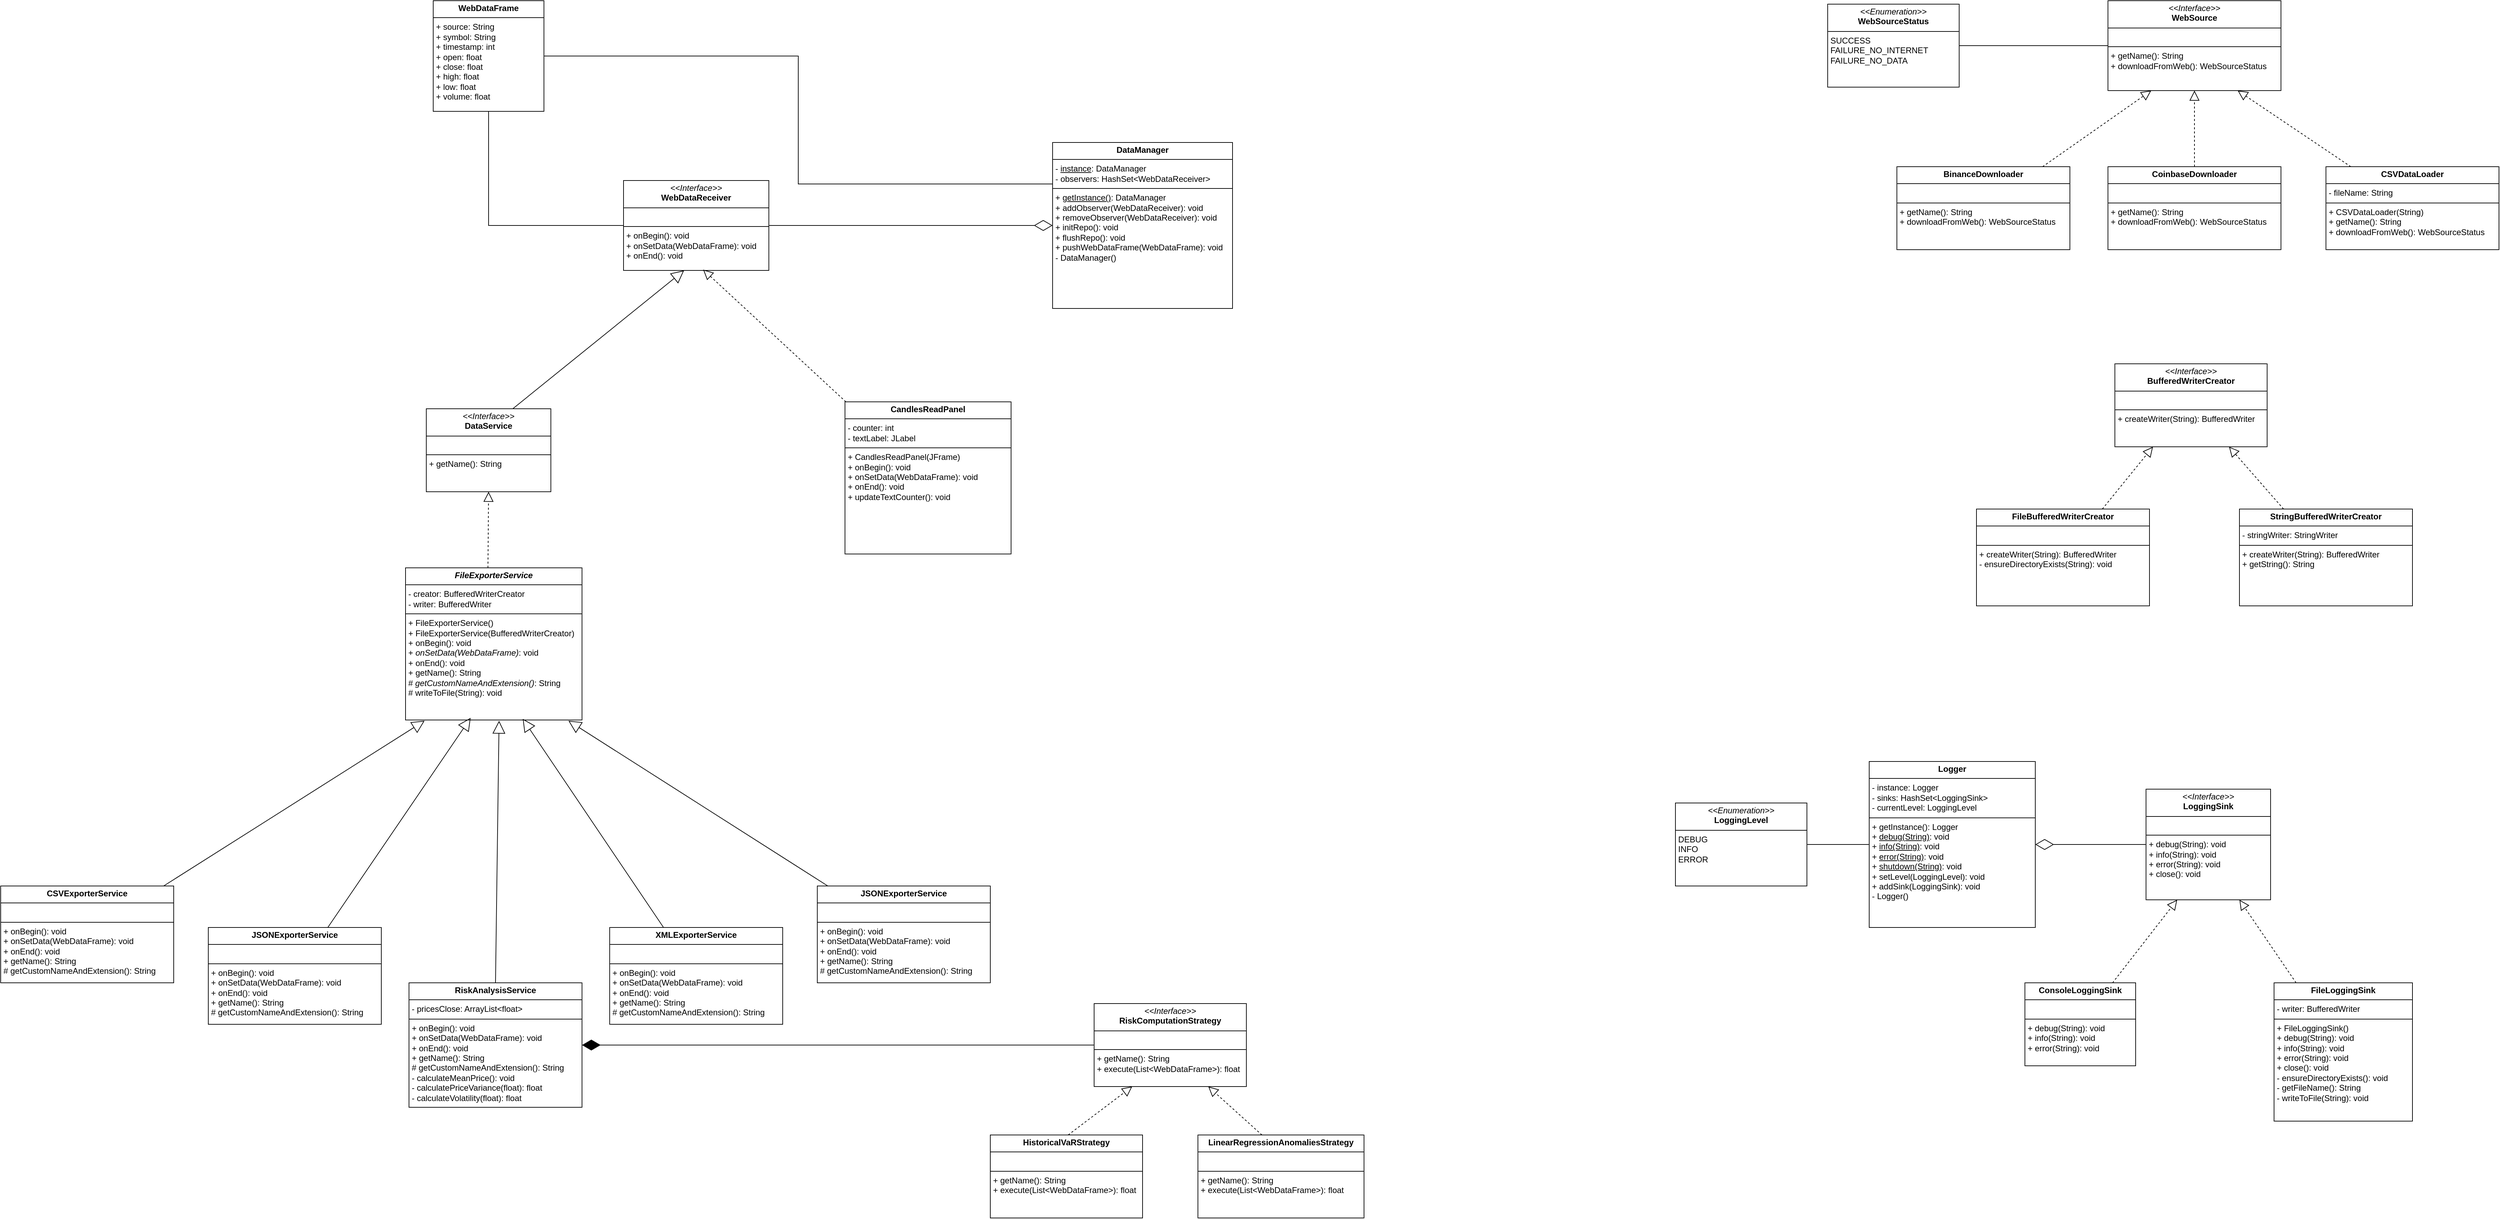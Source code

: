 <mxfile version="28.2.7">
  <diagram name="Strona-1" id="zHpnIhUEnc6ASibu7dxd">
    <mxGraphModel dx="3466" dy="1307" grid="1" gridSize="20" guides="1" tooltips="1" connect="1" arrows="1" fold="1" page="1" pageScale="1" pageWidth="4000" pageHeight="2000" math="0" shadow="0">
      <root>
        <mxCell id="0" />
        <mxCell id="1" parent="0" />
        <mxCell id="rGbhJyJhz0m8njLA5riN-10" value="&lt;p style=&quot;margin:0px;margin-top:4px;text-align:center;&quot;&gt;&lt;i&gt;&amp;lt;&amp;lt;Interface&amp;gt;&amp;gt;&lt;/i&gt;&lt;br&gt;&lt;b&gt;WebSource&lt;/b&gt;&lt;/p&gt;&lt;hr size=&quot;1&quot; style=&quot;border-style:solid;&quot;&gt;&lt;p style=&quot;margin:0px;margin-left:4px;&quot;&gt;&lt;br&gt;&lt;/p&gt;&lt;hr size=&quot;1&quot; style=&quot;border-style:solid;&quot;&gt;&lt;p style=&quot;margin:0px;margin-left:4px;&quot;&gt;+ getName(): String&lt;br&gt;+ downloadFromWeb(): WebSourceStatus&lt;/p&gt;" style="verticalAlign=top;align=left;overflow=fill;html=1;whiteSpace=wrap;" parent="1" vertex="1">
          <mxGeometry x="3165" y="80" width="250" height="130" as="geometry" />
        </mxCell>
        <mxCell id="rGbhJyJhz0m8njLA5riN-11" value="&lt;p style=&quot;margin:0px;margin-top:4px;text-align:center;&quot;&gt;&lt;i&gt;&amp;lt;&amp;lt;Interface&amp;gt;&amp;gt;&lt;/i&gt;&lt;br&gt;&lt;b&gt;WebDataReceiver&lt;/b&gt;&lt;/p&gt;&lt;hr size=&quot;1&quot; style=&quot;border-style:solid;&quot;&gt;&lt;p style=&quot;margin:0px;margin-left:4px;&quot;&gt;&lt;br&gt;&lt;/p&gt;&lt;hr size=&quot;1&quot; style=&quot;border-style:solid;&quot;&gt;&lt;p style=&quot;margin:0px;margin-left:4px;&quot;&gt;+ onBegin(): void&lt;br&gt;+ onSetData(WebDataFrame): void&lt;/p&gt;&lt;p style=&quot;margin:0px;margin-left:4px;&quot;&gt;+ onEnd(): void&lt;/p&gt;" style="verticalAlign=top;align=left;overflow=fill;html=1;whiteSpace=wrap;" parent="1" vertex="1">
          <mxGeometry x="1020" y="340" width="210" height="130" as="geometry" />
        </mxCell>
        <mxCell id="rGbhJyJhz0m8njLA5riN-13" value="&lt;p style=&quot;margin:0px;margin-top:4px;text-align:center;&quot;&gt;&lt;i&gt;&amp;lt;&amp;lt;Enumeration&amp;gt;&amp;gt;&lt;/i&gt;&lt;br&gt;&lt;b&gt;WebSourceStatus&lt;/b&gt;&lt;/p&gt;&lt;hr size=&quot;1&quot; style=&quot;border-style:solid;&quot;&gt;&lt;p style=&quot;margin:0px;margin-left:4px;&quot;&gt;SUCCESS&lt;/p&gt;&lt;p style=&quot;margin:0px;margin-left:4px;&quot;&gt;FAILURE_NO_INTERNET&lt;/p&gt;&lt;p style=&quot;margin:0px;margin-left:4px;&quot;&gt;FAILURE_NO_DATA&lt;/p&gt;" style="verticalAlign=top;align=left;overflow=fill;html=1;whiteSpace=wrap;" parent="1" vertex="1">
          <mxGeometry x="2760" y="85" width="190" height="120" as="geometry" />
        </mxCell>
        <mxCell id="rGbhJyJhz0m8njLA5riN-15" value="&lt;p style=&quot;margin:0px;margin-top:4px;text-align:center;&quot;&gt;&lt;b&gt;WebDataFrame&lt;/b&gt;&lt;/p&gt;&lt;hr size=&quot;1&quot; style=&quot;border-style:solid;&quot;&gt;&lt;p style=&quot;margin:0px;margin-left:4px;&quot;&gt;+ source: String&lt;/p&gt;&lt;p style=&quot;margin:0px;margin-left:4px;&quot;&gt;+ symbol: String&lt;/p&gt;&lt;p style=&quot;margin:0px;margin-left:4px;&quot;&gt;+ timestamp: int&lt;/p&gt;&lt;p style=&quot;margin:0px;margin-left:4px;&quot;&gt;+ open: float&lt;/p&gt;&lt;p style=&quot;margin:0px;margin-left:4px;&quot;&gt;+ close: float&lt;/p&gt;&lt;p style=&quot;margin:0px;margin-left:4px;&quot;&gt;+ high: float&lt;/p&gt;&lt;p style=&quot;margin:0px;margin-left:4px;&quot;&gt;+ low: float&lt;/p&gt;&lt;p style=&quot;margin:0px;margin-left:4px;&quot;&gt;+ volume: float&lt;/p&gt;" style="verticalAlign=top;align=left;overflow=fill;html=1;whiteSpace=wrap;" parent="1" vertex="1">
          <mxGeometry x="745" y="80" width="160" height="160" as="geometry" />
        </mxCell>
        <mxCell id="rGbhJyJhz0m8njLA5riN-16" value="&lt;p style=&quot;margin:0px;margin-top:4px;text-align:center;&quot;&gt;&lt;i&gt;&amp;lt;&amp;lt;Interface&amp;gt;&amp;gt;&lt;/i&gt;&lt;br&gt;&lt;b&gt;DataService&lt;/b&gt;&lt;/p&gt;&lt;hr size=&quot;1&quot; style=&quot;border-style:solid;&quot;&gt;&lt;p style=&quot;margin:0px;margin-left:4px;&quot;&gt;&lt;br&gt;&lt;/p&gt;&lt;hr size=&quot;1&quot; style=&quot;border-style:solid;&quot;&gt;&lt;p style=&quot;margin:0px;margin-left:4px;&quot;&gt;+ getName(): String&lt;br&gt;&lt;/p&gt;" style="verticalAlign=top;align=left;overflow=fill;html=1;whiteSpace=wrap;" parent="1" vertex="1">
          <mxGeometry x="735" y="670" width="180" height="120" as="geometry" />
        </mxCell>
        <mxCell id="rGbhJyJhz0m8njLA5riN-18" value="&lt;p style=&quot;margin:0px;margin-top:4px;text-align:center;&quot;&gt;&lt;b&gt;&lt;i&gt;FileExporterService&lt;/i&gt;&lt;/b&gt;&lt;/p&gt;&lt;hr size=&quot;1&quot; style=&quot;border-style:solid;&quot;&gt;&lt;p style=&quot;margin:0px;margin-left:4px;&quot;&gt;- creator: BufferedWriterCreator&lt;/p&gt;&lt;p style=&quot;margin:0px;margin-left:4px;&quot;&gt;- writer: BufferedWriter&lt;/p&gt;&lt;hr size=&quot;1&quot; style=&quot;border-style:solid;&quot;&gt;&lt;p style=&quot;margin:0px;margin-left:4px;&quot;&gt;+ FileExporterService()&lt;/p&gt;&lt;p style=&quot;margin:0px;margin-left:4px;&quot;&gt;+ FileExporterService(BufferedWriterCreator)&lt;/p&gt;&lt;p style=&quot;margin: 0px 0px 0px 4px;&quot;&gt;+ onBegin(): void&lt;/p&gt;&lt;p style=&quot;margin: 0px 0px 0px 4px;&quot;&gt;+&amp;nbsp;&lt;i&gt;onSetData(&lt;span style=&quot;background-color: transparent; color: light-dark(rgb(0, 0, 0), rgb(255, 255, 255));&quot;&gt;WebDataFrame&lt;/span&gt;&lt;/i&gt;&lt;span style=&quot;background-color: transparent; color: light-dark(rgb(0, 0, 0), rgb(255, 255, 255));&quot;&gt;&lt;i&gt;)&lt;/i&gt;: void&lt;/span&gt;&lt;/p&gt;&lt;p style=&quot;margin: 0px 0px 0px 4px;&quot;&gt;+ onEnd(): void&lt;/p&gt;&lt;p style=&quot;margin: 0px 0px 0px 4px;&quot;&gt;+ getName(): String&lt;/p&gt;&lt;p style=&quot;margin:0px;margin-left:4px;&quot;&gt;# &lt;i&gt;getCustomNameAndExtension()&lt;/i&gt;: String&lt;/p&gt;&lt;p style=&quot;margin:0px;margin-left:4px;&quot;&gt;# writeToFile(String): void&lt;/p&gt;" style="verticalAlign=top;align=left;overflow=fill;html=1;whiteSpace=wrap;" parent="1" vertex="1">
          <mxGeometry x="705" y="900" width="255" height="220" as="geometry" />
        </mxCell>
        <mxCell id="rGbhJyJhz0m8njLA5riN-20" value="&lt;p style=&quot;margin:0px;margin-top:4px;text-align:center;&quot;&gt;&lt;b&gt;CSVExporterService&lt;/b&gt;&lt;/p&gt;&lt;hr size=&quot;1&quot; style=&quot;border-style:solid;&quot;&gt;&lt;p style=&quot;margin:0px;margin-left:4px;&quot;&gt;&lt;br&gt;&lt;/p&gt;&lt;hr size=&quot;1&quot; style=&quot;border-style:solid;&quot;&gt;&lt;p style=&quot;margin:0px;margin-left:4px;&quot;&gt;&lt;span style=&quot;background-color: transparent; color: light-dark(rgb(0, 0, 0), rgb(255, 255, 255));&quot;&gt;+ onBegin(): void&lt;/span&gt;&lt;/p&gt;&lt;p style=&quot;margin: 0px 0px 0px 4px;&quot;&gt;+&amp;nbsp;onSetData(&lt;span style=&quot;background-color: transparent; color: light-dark(rgb(0, 0, 0), rgb(255, 255, 255));&quot;&gt;WebDataFrame&lt;/span&gt;&lt;span style=&quot;background-color: transparent; color: light-dark(rgb(0, 0, 0), rgb(255, 255, 255));&quot;&gt;): void&lt;/span&gt;&lt;/p&gt;&lt;p style=&quot;margin: 0px 0px 0px 4px;&quot;&gt;+ onEnd(): void&lt;/p&gt;&lt;p style=&quot;margin: 0px 0px 0px 4px;&quot;&gt;+ getName(): String&lt;/p&gt;&lt;p style=&quot;margin: 0px 0px 0px 4px;&quot;&gt;#&amp;nbsp;getCustomNameAndExtension(): String&lt;/p&gt;" style="verticalAlign=top;align=left;overflow=fill;html=1;whiteSpace=wrap;" parent="1" vertex="1">
          <mxGeometry x="120" y="1360" width="250" height="140" as="geometry" />
        </mxCell>
        <mxCell id="rGbhJyJhz0m8njLA5riN-21" value="&lt;p style=&quot;margin:0px;margin-top:4px;text-align:center;&quot;&gt;&lt;b&gt;JSONExporter&lt;/b&gt;&lt;b style=&quot;background-color: transparent; color: light-dark(rgb(0, 0, 0), rgb(255, 255, 255));&quot;&gt;Service&lt;/b&gt;&lt;/p&gt;&lt;hr size=&quot;1&quot; style=&quot;border-style:solid;&quot;&gt;&lt;p style=&quot;margin:0px;margin-left:4px;&quot;&gt;&lt;br&gt;&lt;/p&gt;&lt;hr size=&quot;1&quot; style=&quot;border-style:solid;&quot;&gt;&lt;p style=&quot;margin:0px;margin-left:4px;&quot;&gt;&lt;span style=&quot;background-color: transparent; color: light-dark(rgb(0, 0, 0), rgb(255, 255, 255));&quot;&gt;+ onBegin(): void&lt;/span&gt;&lt;/p&gt;&lt;p style=&quot;margin: 0px 0px 0px 4px;&quot;&gt;+&amp;nbsp;onSetData(&lt;span style=&quot;background-color: transparent; color: light-dark(rgb(0, 0, 0), rgb(255, 255, 255));&quot;&gt;WebDataFrame&lt;/span&gt;&lt;span style=&quot;background-color: transparent; color: light-dark(rgb(0, 0, 0), rgb(255, 255, 255));&quot;&gt;): void&lt;/span&gt;&lt;/p&gt;&lt;p style=&quot;margin: 0px 0px 0px 4px;&quot;&gt;+ onEnd(): void&lt;/p&gt;&lt;p style=&quot;margin: 0px 0px 0px 4px;&quot;&gt;+ getName(): String&lt;/p&gt;&lt;p style=&quot;margin: 0px 0px 0px 4px;&quot;&gt;#&amp;nbsp;getCustomNameAndExtension(): String&lt;/p&gt;" style="verticalAlign=top;align=left;overflow=fill;html=1;whiteSpace=wrap;" parent="1" vertex="1">
          <mxGeometry x="420" y="1420" width="250" height="140" as="geometry" />
        </mxCell>
        <mxCell id="rGbhJyJhz0m8njLA5riN-22" value="&lt;p style=&quot;margin:0px;margin-top:4px;text-align:center;&quot;&gt;&lt;b&gt;XMLExporter&lt;/b&gt;&lt;b style=&quot;background-color: transparent; color: light-dark(rgb(0, 0, 0), rgb(255, 255, 255));&quot;&gt;Service&lt;/b&gt;&lt;/p&gt;&lt;hr size=&quot;1&quot; style=&quot;border-style:solid;&quot;&gt;&lt;p style=&quot;margin:0px;margin-left:4px;&quot;&gt;&lt;br&gt;&lt;/p&gt;&lt;hr size=&quot;1&quot; style=&quot;border-style:solid;&quot;&gt;&lt;p style=&quot;margin:0px;margin-left:4px;&quot;&gt;&lt;span style=&quot;background-color: transparent; color: light-dark(rgb(0, 0, 0), rgb(255, 255, 255));&quot;&gt;+ onBegin(): void&lt;/span&gt;&lt;/p&gt;&lt;p style=&quot;margin: 0px 0px 0px 4px;&quot;&gt;+&amp;nbsp;onSetData(&lt;span style=&quot;background-color: transparent; color: light-dark(rgb(0, 0, 0), rgb(255, 255, 255));&quot;&gt;WebDataFrame&lt;/span&gt;&lt;span style=&quot;background-color: transparent; color: light-dark(rgb(0, 0, 0), rgb(255, 255, 255));&quot;&gt;): void&lt;/span&gt;&lt;/p&gt;&lt;p style=&quot;margin: 0px 0px 0px 4px;&quot;&gt;+ onEnd(): void&lt;/p&gt;&lt;p style=&quot;margin: 0px 0px 0px 4px;&quot;&gt;+ getName(): String&lt;/p&gt;&lt;p style=&quot;margin: 0px 0px 0px 4px;&quot;&gt;#&amp;nbsp;getCustomNameAndExtension(): String&lt;/p&gt;" style="verticalAlign=top;align=left;overflow=fill;html=1;whiteSpace=wrap;" parent="1" vertex="1">
          <mxGeometry x="1000" y="1420" width="250" height="140" as="geometry" />
        </mxCell>
        <mxCell id="rGbhJyJhz0m8njLA5riN-23" value="&lt;p style=&quot;margin:0px;margin-top:4px;text-align:center;&quot;&gt;&lt;b&gt;JSONExporter&lt;/b&gt;&lt;b style=&quot;background-color: transparent; color: light-dark(rgb(0, 0, 0), rgb(255, 255, 255));&quot;&gt;Service&lt;/b&gt;&lt;/p&gt;&lt;hr size=&quot;1&quot; style=&quot;border-style:solid;&quot;&gt;&lt;p style=&quot;margin:0px;margin-left:4px;&quot;&gt;&lt;br&gt;&lt;/p&gt;&lt;hr size=&quot;1&quot; style=&quot;border-style:solid;&quot;&gt;&lt;p style=&quot;margin:0px;margin-left:4px;&quot;&gt;&lt;span style=&quot;background-color: transparent; color: light-dark(rgb(0, 0, 0), rgb(255, 255, 255));&quot;&gt;+ onBegin(): void&lt;/span&gt;&lt;/p&gt;&lt;p style=&quot;margin: 0px 0px 0px 4px;&quot;&gt;+&amp;nbsp;onSetData(&lt;span style=&quot;background-color: transparent; color: light-dark(rgb(0, 0, 0), rgb(255, 255, 255));&quot;&gt;WebDataFrame&lt;/span&gt;&lt;span style=&quot;background-color: transparent; color: light-dark(rgb(0, 0, 0), rgb(255, 255, 255));&quot;&gt;): void&lt;/span&gt;&lt;/p&gt;&lt;p style=&quot;margin: 0px 0px 0px 4px;&quot;&gt;+ onEnd(): void&lt;/p&gt;&lt;p style=&quot;margin: 0px 0px 0px 4px;&quot;&gt;+ getName(): String&lt;/p&gt;&lt;p style=&quot;margin: 0px 0px 0px 4px;&quot;&gt;#&amp;nbsp;getCustomNameAndExtension(): String&lt;/p&gt;" style="verticalAlign=top;align=left;overflow=fill;html=1;whiteSpace=wrap;" parent="1" vertex="1">
          <mxGeometry x="1300" y="1360" width="250" height="140" as="geometry" />
        </mxCell>
        <mxCell id="rGbhJyJhz0m8njLA5riN-24" value="&lt;p style=&quot;margin:0px;margin-top:4px;text-align:center;&quot;&gt;&lt;i&gt;&amp;lt;&amp;lt;Interface&amp;gt;&amp;gt;&lt;/i&gt;&lt;br&gt;&lt;b&gt;BufferedWriterCreator&lt;/b&gt;&lt;/p&gt;&lt;hr size=&quot;1&quot; style=&quot;border-style:solid;&quot;&gt;&lt;p style=&quot;margin:0px;margin-left:4px;&quot;&gt;&lt;br&gt;&lt;/p&gt;&lt;hr size=&quot;1&quot; style=&quot;border-style:solid;&quot;&gt;&lt;p style=&quot;margin:0px;margin-left:4px;&quot;&gt;+ createWriter(String): BufferedWriter&lt;br&gt;&lt;/p&gt;" style="verticalAlign=top;align=left;overflow=fill;html=1;whiteSpace=wrap;" parent="1" vertex="1">
          <mxGeometry x="3175" y="605" width="220" height="120" as="geometry" />
        </mxCell>
        <mxCell id="rGbhJyJhz0m8njLA5riN-25" value="&lt;p style=&quot;margin:0px;margin-top:4px;text-align:center;&quot;&gt;&lt;b&gt;FileBufferedWriterCreator&lt;/b&gt;&lt;/p&gt;&lt;hr size=&quot;1&quot; style=&quot;border-style:solid;&quot;&gt;&lt;p style=&quot;margin:0px;margin-left:4px;&quot;&gt;&lt;br&gt;&lt;/p&gt;&lt;hr size=&quot;1&quot; style=&quot;border-style:solid;&quot;&gt;&lt;p style=&quot;margin:0px;margin-left:4px;&quot;&gt;+ createWriter(String): BufferedWriter&lt;/p&gt;&lt;p style=&quot;margin:0px;margin-left:4px;&quot;&gt;- ensureDirectoryExists(String): void&lt;/p&gt;" style="verticalAlign=top;align=left;overflow=fill;html=1;whiteSpace=wrap;" parent="1" vertex="1">
          <mxGeometry x="2975" y="815" width="250" height="140" as="geometry" />
        </mxCell>
        <mxCell id="rGbhJyJhz0m8njLA5riN-26" value="&lt;p style=&quot;margin:0px;margin-top:4px;text-align:center;&quot;&gt;&lt;b&gt;StringBufferedWriterCreator&lt;/b&gt;&lt;/p&gt;&lt;hr size=&quot;1&quot; style=&quot;border-style:solid;&quot;&gt;&lt;p style=&quot;margin:0px;margin-left:4px;&quot;&gt;- stringWriter: StringWriter&lt;/p&gt;&lt;hr size=&quot;1&quot; style=&quot;border-style:solid;&quot;&gt;&lt;p style=&quot;margin:0px;margin-left:4px;&quot;&gt;+ createWriter(String): BufferedWriter&lt;/p&gt;&lt;p style=&quot;margin:0px;margin-left:4px;&quot;&gt;+ getString(): String&lt;/p&gt;" style="verticalAlign=top;align=left;overflow=fill;html=1;whiteSpace=wrap;" parent="1" vertex="1">
          <mxGeometry x="3355" y="815" width="250" height="140" as="geometry" />
        </mxCell>
        <mxCell id="rGbhJyJhz0m8njLA5riN-27" value="&lt;p style=&quot;margin:0px;margin-top:4px;text-align:center;&quot;&gt;&lt;b&gt;BinanceDownloader&lt;/b&gt;&lt;/p&gt;&lt;hr size=&quot;1&quot; style=&quot;border-style:solid;&quot;&gt;&lt;p style=&quot;margin:0px;margin-left:4px;&quot;&gt;&lt;br&gt;&lt;/p&gt;&lt;hr size=&quot;1&quot; style=&quot;border-style:solid;&quot;&gt;&lt;p style=&quot;margin:0px;margin-left:4px;&quot;&gt;+ getName(): String&lt;br&gt;+ downloadFromWeb(): WebSourceStatus&lt;span style=&quot;background-color: transparent; color: light-dark(rgb(0, 0, 0), rgb(255, 255, 255));&quot;&gt;&lt;/span&gt;&lt;/p&gt;" style="verticalAlign=top;align=left;overflow=fill;html=1;whiteSpace=wrap;" parent="1" vertex="1">
          <mxGeometry x="2860" y="320" width="250" height="120" as="geometry" />
        </mxCell>
        <mxCell id="rGbhJyJhz0m8njLA5riN-28" value="&lt;p style=&quot;margin:0px;margin-top:4px;text-align:center;&quot;&gt;&lt;b&gt;CoinbaseDownloader&lt;/b&gt;&lt;/p&gt;&lt;hr size=&quot;1&quot; style=&quot;border-style:solid;&quot;&gt;&lt;p style=&quot;margin:0px;margin-left:4px;&quot;&gt;&lt;br&gt;&lt;/p&gt;&lt;hr size=&quot;1&quot; style=&quot;border-style:solid;&quot;&gt;&lt;p style=&quot;margin:0px;margin-left:4px;&quot;&gt;+ getName(): String&lt;br&gt;+ downloadFromWeb(): WebSourceStatus&lt;span style=&quot;background-color: transparent; color: light-dark(rgb(0, 0, 0), rgb(255, 255, 255));&quot;&gt;&lt;/span&gt;&lt;/p&gt;" style="verticalAlign=top;align=left;overflow=fill;html=1;whiteSpace=wrap;" parent="1" vertex="1">
          <mxGeometry x="3165" y="320" width="250" height="120" as="geometry" />
        </mxCell>
        <mxCell id="rGbhJyJhz0m8njLA5riN-29" value="&lt;p style=&quot;margin:0px;margin-top:4px;text-align:center;&quot;&gt;&lt;i&gt;&amp;lt;&amp;lt;Interface&amp;gt;&amp;gt;&lt;/i&gt;&lt;br&gt;&lt;b&gt;LoggingSink&lt;/b&gt;&lt;/p&gt;&lt;hr size=&quot;1&quot; style=&quot;border-style:solid;&quot;&gt;&lt;p style=&quot;margin:0px;margin-left:4px;&quot;&gt;&lt;br&gt;&lt;/p&gt;&lt;hr size=&quot;1&quot; style=&quot;border-style:solid;&quot;&gt;&lt;p style=&quot;margin:0px;margin-left:4px;&quot;&gt;+ debug(String): void&lt;/p&gt;&lt;p style=&quot;margin:0px;margin-left:4px;&quot;&gt;+ info(String): void&lt;/p&gt;&lt;p style=&quot;margin:0px;margin-left:4px;&quot;&gt;+ error(String): void&lt;/p&gt;&lt;p style=&quot;margin:0px;margin-left:4px;&quot;&gt;+ close(): void&lt;/p&gt;" style="verticalAlign=top;align=left;overflow=fill;html=1;whiteSpace=wrap;" parent="1" vertex="1">
          <mxGeometry x="3220" y="1220" width="180" height="160" as="geometry" />
        </mxCell>
        <mxCell id="rGbhJyJhz0m8njLA5riN-30" value="&lt;p style=&quot;margin:0px;margin-top:4px;text-align:center;&quot;&gt;&lt;b&gt;ConsoleLoggingSink&lt;/b&gt;&lt;/p&gt;&lt;hr size=&quot;1&quot; style=&quot;border-style:solid;&quot;&gt;&lt;p style=&quot;margin:0px;margin-left:4px;&quot;&gt;&lt;br&gt;&lt;/p&gt;&lt;hr size=&quot;1&quot; style=&quot;border-style:solid;&quot;&gt;&lt;p style=&quot;margin: 0px 0px 0px 4px;&quot;&gt;+ debug(String): void&lt;/p&gt;&lt;p style=&quot;margin: 0px 0px 0px 4px;&quot;&gt;+ info(String): void&lt;/p&gt;&lt;p style=&quot;margin: 0px 0px 0px 4px;&quot;&gt;+ error(String): void&lt;/p&gt;" style="verticalAlign=top;align=left;overflow=fill;html=1;whiteSpace=wrap;" parent="1" vertex="1">
          <mxGeometry x="3045" y="1500" width="160" height="120" as="geometry" />
        </mxCell>
        <mxCell id="rGbhJyJhz0m8njLA5riN-31" value="&lt;p style=&quot;margin:0px;margin-top:4px;text-align:center;&quot;&gt;&lt;b&gt;FileLoggingSink&lt;/b&gt;&lt;/p&gt;&lt;hr size=&quot;1&quot; style=&quot;border-style:solid;&quot;&gt;&lt;p style=&quot;margin:0px;margin-left:4px;&quot;&gt;- writer: BufferedWriter&lt;/p&gt;&lt;hr size=&quot;1&quot; style=&quot;border-style:solid;&quot;&gt;&lt;p style=&quot;margin: 0px 0px 0px 4px;&quot;&gt;+&amp;nbsp;FileLoggingSink()&lt;/p&gt;&lt;p style=&quot;margin: 0px 0px 0px 4px;&quot;&gt;+ debug(String): void&lt;/p&gt;&lt;p style=&quot;margin: 0px 0px 0px 4px;&quot;&gt;+ info(String): void&lt;/p&gt;&lt;p style=&quot;margin: 0px 0px 0px 4px;&quot;&gt;+ error(String): void&lt;/p&gt;&lt;p style=&quot;margin: 0px 0px 0px 4px;&quot;&gt;+ close(): void&lt;/p&gt;&lt;p style=&quot;margin: 0px 0px 0px 4px;&quot;&gt;- ensureDirectoryExists(): void&lt;/p&gt;&lt;p style=&quot;margin: 0px 0px 0px 4px;&quot;&gt;- getFileName(): String&lt;/p&gt;&lt;p style=&quot;margin: 0px 0px 0px 4px;&quot;&gt;- writeToFile(String): void&lt;/p&gt;" style="verticalAlign=top;align=left;overflow=fill;html=1;whiteSpace=wrap;" parent="1" vertex="1">
          <mxGeometry x="3405" y="1500" width="200" height="200" as="geometry" />
        </mxCell>
        <mxCell id="rGbhJyJhz0m8njLA5riN-32" value="&lt;p style=&quot;margin:0px;margin-top:4px;text-align:center;&quot;&gt;&lt;b&gt;Logger&lt;/b&gt;&lt;/p&gt;&lt;hr size=&quot;1&quot; style=&quot;border-style:solid;&quot;&gt;&lt;p style=&quot;margin:0px;margin-left:4px;&quot;&gt;- instance: Logger&lt;/p&gt;&lt;p style=&quot;margin:0px;margin-left:4px;&quot;&gt;- sinks: HashSet&amp;lt;LoggingSink&amp;gt;&lt;/p&gt;&lt;p style=&quot;margin:0px;margin-left:4px;&quot;&gt;- currentLevel: LoggingLevel&lt;/p&gt;&lt;hr size=&quot;1&quot; style=&quot;border-style:solid;&quot;&gt;&lt;p style=&quot;margin: 0px 0px 0px 4px;&quot;&gt;+ getInstance(): Logger&lt;/p&gt;&lt;p style=&quot;margin: 0px 0px 0px 4px;&quot;&gt;+&amp;nbsp;&lt;u&gt;debug(String)&lt;/u&gt;: void&lt;/p&gt;&lt;p style=&quot;margin: 0px 0px 0px 4px;&quot;&gt;+&amp;nbsp;&lt;u&gt;info(String)&lt;/u&gt;: void&lt;/p&gt;&lt;p style=&quot;margin: 0px 0px 0px 4px;&quot;&gt;+&amp;nbsp;&lt;u&gt;error(String)&lt;/u&gt;: void&lt;/p&gt;&lt;p style=&quot;margin: 0px 0px 0px 4px;&quot;&gt;+&amp;nbsp;&lt;u&gt;shutdown(String)&lt;/u&gt;: void&lt;/p&gt;&lt;p style=&quot;margin: 0px 0px 0px 4px;&quot;&gt;+&amp;nbsp;setLevel(LoggingLevel): void&lt;/p&gt;&lt;p style=&quot;margin: 0px 0px 0px 4px;&quot;&gt;+ addSink(LoggingSink): void&lt;/p&gt;&lt;p style=&quot;margin:0px;margin-left:4px;&quot;&gt;- Logger()&lt;/p&gt;" style="verticalAlign=top;align=left;overflow=fill;html=1;whiteSpace=wrap;" parent="1" vertex="1">
          <mxGeometry x="2820" y="1180" width="240" height="240" as="geometry" />
        </mxCell>
        <mxCell id="rGbhJyJhz0m8njLA5riN-33" value="&lt;p style=&quot;margin:0px;margin-top:4px;text-align:center;&quot;&gt;&lt;i&gt;&amp;lt;&amp;lt;Enumeration&amp;gt;&amp;gt;&lt;/i&gt;&lt;br&gt;&lt;b&gt;LoggingLevel&lt;/b&gt;&lt;/p&gt;&lt;hr size=&quot;1&quot; style=&quot;border-style:solid;&quot;&gt;&lt;p style=&quot;margin:0px;margin-left:4px;&quot;&gt;DEBUG&lt;/p&gt;&lt;p style=&quot;margin:0px;margin-left:4px;&quot;&gt;INFO&lt;/p&gt;&lt;p style=&quot;margin:0px;margin-left:4px;&quot;&gt;ERROR&lt;/p&gt;" style="verticalAlign=top;align=left;overflow=fill;html=1;whiteSpace=wrap;" parent="1" vertex="1">
          <mxGeometry x="2540" y="1240" width="190" height="120" as="geometry" />
        </mxCell>
        <mxCell id="rGbhJyJhz0m8njLA5riN-34" value="&lt;p style=&quot;margin:0px;margin-top:4px;text-align:center;&quot;&gt;&lt;b&gt;DataManager&lt;/b&gt;&lt;/p&gt;&lt;hr size=&quot;1&quot; style=&quot;border-style:solid;&quot;&gt;&lt;p style=&quot;margin:0px;margin-left:4px;&quot;&gt;- &lt;u&gt;instance&lt;/u&gt;: DataManager&lt;/p&gt;&lt;p style=&quot;margin:0px;margin-left:4px;&quot;&gt;- observers: HashSet&amp;lt;WebDataReceiver&amp;gt;&lt;/p&gt;&lt;hr size=&quot;1&quot; style=&quot;border-style:solid;&quot;&gt;&lt;p style=&quot;margin: 0px 0px 0px 4px;&quot;&gt;&lt;span style=&quot;background-color: transparent; color: light-dark(rgb(0, 0, 0), rgb(255, 255, 255));&quot;&gt;+ &lt;u&gt;getInstance()&lt;/u&gt;: DataManager&lt;/span&gt;&lt;/p&gt;&lt;p style=&quot;margin: 0px 0px 0px 4px;&quot;&gt;&lt;span style=&quot;background-color: transparent; color: light-dark(rgb(0, 0, 0), rgb(255, 255, 255));&quot;&gt;+ addObserver(WebDataReceiver): void&lt;/span&gt;&lt;/p&gt;&lt;p style=&quot;margin: 0px 0px 0px 4px;&quot;&gt;+ removeObserver(WebDataReceiver): void&lt;span style=&quot;background-color: transparent; color: light-dark(rgb(0, 0, 0), rgb(255, 255, 255));&quot;&gt;&lt;/span&gt;&lt;/p&gt;&lt;p style=&quot;margin: 0px 0px 0px 4px;&quot;&gt;+ initRepo(): void&lt;/p&gt;&lt;p style=&quot;margin: 0px 0px 0px 4px;&quot;&gt;+ flushRepo(): void&lt;/p&gt;&lt;p style=&quot;margin: 0px 0px 0px 4px;&quot;&gt;+ pushWebDataFrame(WebDataFrame): void&lt;/p&gt;&lt;p style=&quot;margin:0px;margin-left:4px;&quot;&gt;- DataManager()&lt;/p&gt;" style="verticalAlign=top;align=left;overflow=fill;html=1;whiteSpace=wrap;" parent="1" vertex="1">
          <mxGeometry x="1640" y="285" width="260" height="240" as="geometry" />
        </mxCell>
        <mxCell id="YM9OeA3lHoc0OY5sdOXE-1" value="" style="endArrow=block;dashed=1;endFill=0;endSize=12;html=1;rounded=0;entryX=0.25;entryY=1;entryDx=0;entryDy=0;" parent="1" source="rGbhJyJhz0m8njLA5riN-25" target="rGbhJyJhz0m8njLA5riN-24" edge="1">
          <mxGeometry width="160" relative="1" as="geometry">
            <mxPoint x="3100" y="655" as="sourcePoint" />
            <mxPoint x="3100" y="655" as="targetPoint" />
          </mxGeometry>
        </mxCell>
        <mxCell id="YM9OeA3lHoc0OY5sdOXE-2" value="" style="endArrow=block;dashed=1;endFill=0;endSize=12;html=1;rounded=0;entryX=0.75;entryY=1;entryDx=0;entryDy=0;" parent="1" source="rGbhJyJhz0m8njLA5riN-26" target="rGbhJyJhz0m8njLA5riN-24" edge="1">
          <mxGeometry width="160" relative="1" as="geometry">
            <mxPoint x="3480" y="655" as="sourcePoint" />
            <mxPoint x="3480" y="655" as="targetPoint" />
          </mxGeometry>
        </mxCell>
        <mxCell id="YM9OeA3lHoc0OY5sdOXE-3" value="" style="endArrow=block;dashed=1;endFill=0;endSize=12;html=1;rounded=0;entryX=0.25;entryY=1;entryDx=0;entryDy=0;" parent="1" source="rGbhJyJhz0m8njLA5riN-27" target="rGbhJyJhz0m8njLA5riN-10" edge="1">
          <mxGeometry width="160" relative="1" as="geometry">
            <mxPoint x="3105" y="160" as="sourcePoint" />
            <mxPoint x="3105" y="160" as="targetPoint" />
          </mxGeometry>
        </mxCell>
        <mxCell id="YM9OeA3lHoc0OY5sdOXE-4" value="" style="endArrow=block;dashed=1;endFill=0;endSize=12;html=1;rounded=0;entryX=0.5;entryY=1;entryDx=0;entryDy=0;" parent="1" source="rGbhJyJhz0m8njLA5riN-28" target="rGbhJyJhz0m8njLA5riN-10" edge="1">
          <mxGeometry width="160" relative="1" as="geometry">
            <mxPoint x="3485" y="160" as="sourcePoint" />
            <mxPoint x="3290" y="220" as="targetPoint" />
          </mxGeometry>
        </mxCell>
        <mxCell id="YM9OeA3lHoc0OY5sdOXE-5" value="" style="endArrow=block;dashed=1;endFill=0;endSize=12;html=1;rounded=0;entryX=0.25;entryY=1;entryDx=0;entryDy=0;" parent="1" source="rGbhJyJhz0m8njLA5riN-30" target="rGbhJyJhz0m8njLA5riN-29" edge="1">
          <mxGeometry width="160" relative="1" as="geometry">
            <mxPoint x="3125" y="1340" as="sourcePoint" />
            <mxPoint x="3125" y="1340" as="targetPoint" />
          </mxGeometry>
        </mxCell>
        <mxCell id="YM9OeA3lHoc0OY5sdOXE-6" value="" style="endArrow=block;dashed=1;endFill=0;endSize=12;html=1;rounded=0;entryX=0.75;entryY=1;entryDx=0;entryDy=0;" parent="1" source="rGbhJyJhz0m8njLA5riN-31" target="rGbhJyJhz0m8njLA5riN-29" edge="1">
          <mxGeometry width="160" relative="1" as="geometry">
            <mxPoint x="3520" y="1340" as="sourcePoint" />
            <mxPoint x="3520" y="1340" as="targetPoint" />
          </mxGeometry>
        </mxCell>
        <mxCell id="YM9OeA3lHoc0OY5sdOXE-7" value="" style="endArrow=block;dashed=1;endFill=0;endSize=12;html=1;rounded=0;entryX=0.5;entryY=1;entryDx=0;entryDy=0;" parent="1" target="rGbhJyJhz0m8njLA5riN-16" edge="1">
          <mxGeometry width="160" relative="1" as="geometry">
            <mxPoint x="824.09" y="900" as="sourcePoint" />
            <mxPoint x="824.09" y="740" as="targetPoint" />
          </mxGeometry>
        </mxCell>
        <mxCell id="YM9OeA3lHoc0OY5sdOXE-8" value="" style="endArrow=block;endSize=16;endFill=0;html=1;rounded=0;entryX=0.25;entryY=1;entryDx=0;entryDy=0;exitX=0.5;exitY=0;exitDx=0;exitDy=0;" parent="1" edge="1">
          <mxGeometry width="160" relative="1" as="geometry">
            <mxPoint x="860" y="670" as="sourcePoint" />
            <mxPoint x="1107.5" y="470.0" as="targetPoint" />
          </mxGeometry>
        </mxCell>
        <mxCell id="YM9OeA3lHoc0OY5sdOXE-10" value="" style="endArrow=block;endSize=16;endFill=0;html=1;rounded=0;entryX=0.108;entryY=1.005;entryDx=0;entryDy=0;entryPerimeter=0;" parent="1" source="rGbhJyJhz0m8njLA5riN-20" target="rGbhJyJhz0m8njLA5riN-18" edge="1">
          <mxGeometry width="160" relative="1" as="geometry">
            <mxPoint x="525" y="1220" as="sourcePoint" />
            <mxPoint x="525" y="1220" as="targetPoint" />
          </mxGeometry>
        </mxCell>
        <mxCell id="YM9OeA3lHoc0OY5sdOXE-11" value="" style="endArrow=block;endSize=16;endFill=0;html=1;rounded=0;entryX=0.369;entryY=0.986;entryDx=0;entryDy=0;entryPerimeter=0;" parent="1" source="rGbhJyJhz0m8njLA5riN-21" target="rGbhJyJhz0m8njLA5riN-18" edge="1">
          <mxGeometry width="160" relative="1" as="geometry">
            <mxPoint x="825" y="1220" as="sourcePoint" />
            <mxPoint x="825" y="1220" as="targetPoint" />
          </mxGeometry>
        </mxCell>
        <mxCell id="YM9OeA3lHoc0OY5sdOXE-12" value="" style="endArrow=block;endSize=16;endFill=0;html=1;rounded=0;entryX=0.664;entryY=0.992;entryDx=0;entryDy=0;entryPerimeter=0;" parent="1" source="rGbhJyJhz0m8njLA5riN-22" target="rGbhJyJhz0m8njLA5riN-18" edge="1">
          <mxGeometry width="160" relative="1" as="geometry">
            <mxPoint x="1125" y="1220" as="sourcePoint" />
            <mxPoint x="1125" y="1220" as="targetPoint" />
          </mxGeometry>
        </mxCell>
        <mxCell id="YM9OeA3lHoc0OY5sdOXE-13" value="" style="endArrow=block;endSize=16;endFill=0;html=1;rounded=0;entryX=0.923;entryY=1.005;entryDx=0;entryDy=0;entryPerimeter=0;" parent="1" source="rGbhJyJhz0m8njLA5riN-23" target="rGbhJyJhz0m8njLA5riN-18" edge="1">
          <mxGeometry width="160" relative="1" as="geometry">
            <mxPoint x="1435" y="1220" as="sourcePoint" />
            <mxPoint x="940" y="1140" as="targetPoint" />
          </mxGeometry>
        </mxCell>
        <mxCell id="YM9OeA3lHoc0OY5sdOXE-15" value="&lt;p style=&quot;margin:0px;margin-top:4px;text-align:center;&quot;&gt;&lt;b&gt;CandlesReadPanel&lt;/b&gt;&lt;/p&gt;&lt;hr size=&quot;1&quot; style=&quot;border-style:solid;&quot;&gt;&lt;p style=&quot;margin:0px;margin-left:4px;&quot;&gt;- counter: int&lt;/p&gt;&lt;p style=&quot;margin:0px;margin-left:4px;&quot;&gt;- textLabel: JLabel&lt;/p&gt;&lt;hr size=&quot;1&quot; style=&quot;border-style:solid;&quot;&gt;&lt;p style=&quot;margin:0px;margin-left:4px;&quot;&gt;+ CandlesReadPanel(JFrame)&lt;/p&gt;&lt;p style=&quot;margin: 0px 0px 0px 4px;&quot;&gt;+ onBegin(): void&lt;/p&gt;&lt;p style=&quot;margin: 0px 0px 0px 4px;&quot;&gt;+&amp;nbsp;onSetData(&lt;span style=&quot;background-color: transparent; color: light-dark(rgb(0, 0, 0), rgb(255, 255, 255));&quot;&gt;WebDataFrame&lt;/span&gt;&lt;span style=&quot;background-color: transparent; color: light-dark(rgb(0, 0, 0), rgb(255, 255, 255));&quot;&gt;): void&lt;/span&gt;&lt;/p&gt;&lt;p style=&quot;margin: 0px 0px 0px 4px;&quot;&gt;+ onEnd(): void&lt;/p&gt;&lt;p style=&quot;margin: 0px 0px 0px 4px;&quot;&gt;+ updateTextCounter(): void&lt;/p&gt;" style="verticalAlign=top;align=left;overflow=fill;html=1;whiteSpace=wrap;" parent="1" vertex="1">
          <mxGeometry x="1340" y="660" width="240" height="220" as="geometry" />
        </mxCell>
        <mxCell id="YM9OeA3lHoc0OY5sdOXE-16" value="" style="endArrow=block;dashed=1;endFill=0;endSize=12;html=1;rounded=0;entryX=0.548;entryY=0.991;entryDx=0;entryDy=0;entryPerimeter=0;" parent="1" source="YM9OeA3lHoc0OY5sdOXE-15" target="rGbhJyJhz0m8njLA5riN-11" edge="1">
          <mxGeometry width="160" relative="1" as="geometry">
            <mxPoint x="1380" y="510" as="sourcePoint" />
            <mxPoint x="1380" y="510" as="targetPoint" />
          </mxGeometry>
        </mxCell>
        <mxCell id="YM9OeA3lHoc0OY5sdOXE-21" value="" style="endArrow=none;html=1;edgeStyle=orthogonalEdgeStyle;rounded=0;entryX=1;entryY=0.5;entryDx=0;entryDy=0;" parent="1" source="rGbhJyJhz0m8njLA5riN-10" target="rGbhJyJhz0m8njLA5riN-13" edge="1">
          <mxGeometry relative="1" as="geometry">
            <mxPoint x="3005" y="145" as="sourcePoint" />
            <mxPoint x="3005" y="145" as="targetPoint" />
          </mxGeometry>
        </mxCell>
        <mxCell id="YM9OeA3lHoc0OY5sdOXE-24" value="" style="endArrow=none;html=1;edgeStyle=orthogonalEdgeStyle;rounded=0;entryX=0;entryY=0.5;entryDx=0;entryDy=0;" parent="1" source="rGbhJyJhz0m8njLA5riN-33" target="rGbhJyJhz0m8njLA5riN-32" edge="1">
          <mxGeometry relative="1" as="geometry">
            <mxPoint x="2670" y="1260" as="sourcePoint" />
            <mxPoint x="2830" y="1260" as="targetPoint" />
          </mxGeometry>
        </mxCell>
        <mxCell id="YM9OeA3lHoc0OY5sdOXE-28" value="" style="endArrow=none;html=1;edgeStyle=orthogonalEdgeStyle;rounded=0;entryX=0;entryY=0.25;entryDx=0;entryDy=0;" parent="1" source="rGbhJyJhz0m8njLA5riN-15" target="rGbhJyJhz0m8njLA5riN-34" edge="1">
          <mxGeometry relative="1" as="geometry">
            <mxPoint x="905" y="160" as="sourcePoint" />
            <mxPoint x="1065" y="160" as="targetPoint" />
          </mxGeometry>
        </mxCell>
        <mxCell id="YM9OeA3lHoc0OY5sdOXE-31" value="" style="endArrow=none;html=1;edgeStyle=orthogonalEdgeStyle;rounded=0;entryX=0;entryY=0.5;entryDx=0;entryDy=0;" parent="1" source="rGbhJyJhz0m8njLA5riN-15" target="rGbhJyJhz0m8njLA5riN-11" edge="1">
          <mxGeometry relative="1" as="geometry">
            <mxPoint x="825" y="240" as="sourcePoint" />
            <mxPoint x="825" y="400" as="targetPoint" />
            <Array as="points">
              <mxPoint x="825" y="405" />
            </Array>
          </mxGeometry>
        </mxCell>
        <mxCell id="YM9OeA3lHoc0OY5sdOXE-40" value="" style="endArrow=diamondThin;endFill=0;endSize=24;html=1;rounded=0;" parent="1" source="rGbhJyJhz0m8njLA5riN-11" target="rGbhJyJhz0m8njLA5riN-34" edge="1">
          <mxGeometry width="160" relative="1" as="geometry">
            <mxPoint x="1230" y="405" as="sourcePoint" />
            <mxPoint x="1390" y="405" as="targetPoint" />
          </mxGeometry>
        </mxCell>
        <mxCell id="YM9OeA3lHoc0OY5sdOXE-42" value="" style="endArrow=diamondThin;endFill=0;endSize=24;html=1;rounded=0;" parent="1" source="rGbhJyJhz0m8njLA5riN-29" target="rGbhJyJhz0m8njLA5riN-32" edge="1">
          <mxGeometry width="160" relative="1" as="geometry">
            <mxPoint x="3060" y="1300" as="sourcePoint" />
            <mxPoint x="3060" y="1300" as="targetPoint" />
          </mxGeometry>
        </mxCell>
        <mxCell id="mrblAdJvPCHrt3IJG2A_-1" value="&lt;p style=&quot;margin:0px;margin-top:4px;text-align:center;&quot;&gt;&lt;b&gt;CSVDataLoader&lt;/b&gt;&lt;/p&gt;&lt;hr size=&quot;1&quot; style=&quot;border-style:solid;&quot;&gt;&lt;p style=&quot;margin:0px;margin-left:4px;&quot;&gt;- fileName: String&lt;/p&gt;&lt;hr size=&quot;1&quot; style=&quot;border-style:solid;&quot;&gt;&lt;p style=&quot;margin:0px;margin-left:4px;&quot;&gt;+ CSVDataLoader(String)&lt;/p&gt;&lt;p style=&quot;margin:0px;margin-left:4px;&quot;&gt;+ getName(): String&lt;br&gt;+ downloadFromWeb(): WebSourceStatus&lt;span style=&quot;background-color: transparent; color: light-dark(rgb(0, 0, 0), rgb(255, 255, 255));&quot;&gt;&lt;/span&gt;&lt;/p&gt;" style="verticalAlign=top;align=left;overflow=fill;html=1;whiteSpace=wrap;" parent="1" vertex="1">
          <mxGeometry x="3480" y="320" width="250" height="120" as="geometry" />
        </mxCell>
        <mxCell id="mrblAdJvPCHrt3IJG2A_-2" value="" style="endArrow=block;dashed=1;endFill=0;endSize=12;html=1;rounded=0;entryX=0.75;entryY=1;entryDx=0;entryDy=0;" parent="1" source="mrblAdJvPCHrt3IJG2A_-1" target="rGbhJyJhz0m8njLA5riN-10" edge="1">
          <mxGeometry width="160" relative="1" as="geometry">
            <mxPoint x="3605" y="160" as="sourcePoint" />
            <mxPoint x="3605" y="160" as="targetPoint" />
          </mxGeometry>
        </mxCell>
        <mxCell id="mrblAdJvPCHrt3IJG2A_-4" value="&lt;p style=&quot;margin:0px;margin-top:4px;text-align:center;&quot;&gt;&lt;b&gt;RiskAnalysisService&lt;/b&gt;&lt;/p&gt;&lt;hr size=&quot;1&quot; style=&quot;border-style:solid;&quot;&gt;&lt;p style=&quot;margin:0px;margin-left:4px;&quot;&gt;-&amp;nbsp;pricesClose: ArrayList&amp;lt;float&amp;gt;&lt;/p&gt;&lt;hr size=&quot;1&quot; style=&quot;border-style:solid;&quot;&gt;&lt;p style=&quot;margin:0px;margin-left:4px;&quot;&gt;&lt;span style=&quot;background-color: transparent; color: light-dark(rgb(0, 0, 0), rgb(255, 255, 255));&quot;&gt;+ onBegin(): void&lt;/span&gt;&lt;/p&gt;&lt;p style=&quot;margin: 0px 0px 0px 4px;&quot;&gt;+&amp;nbsp;onSetData(&lt;span style=&quot;background-color: transparent; color: light-dark(rgb(0, 0, 0), rgb(255, 255, 255));&quot;&gt;WebDataFrame&lt;/span&gt;&lt;span style=&quot;background-color: transparent; color: light-dark(rgb(0, 0, 0), rgb(255, 255, 255));&quot;&gt;): void&lt;/span&gt;&lt;/p&gt;&lt;p style=&quot;margin: 0px 0px 0px 4px;&quot;&gt;+ onEnd(): void&lt;/p&gt;&lt;p style=&quot;margin: 0px 0px 0px 4px;&quot;&gt;+ getName(): String&lt;/p&gt;&lt;p style=&quot;margin: 0px 0px 0px 4px;&quot;&gt;#&amp;nbsp;getCustomNameAndExtension(): String&lt;/p&gt;&lt;p style=&quot;margin: 0px 0px 0px 4px;&quot;&gt;-&amp;nbsp;calculateMeanPrice(): void&lt;/p&gt;&lt;p style=&quot;margin: 0px 0px 0px 4px;&quot;&gt;-&amp;nbsp;calculatePriceVariance(float): float&lt;/p&gt;&lt;p style=&quot;margin: 0px 0px 0px 4px;&quot;&gt;-&amp;nbsp;calculateVolatility(float): float&lt;/p&gt;" style="verticalAlign=top;align=left;overflow=fill;html=1;whiteSpace=wrap;" parent="1" vertex="1">
          <mxGeometry x="710" y="1500" width="250" height="180" as="geometry" />
        </mxCell>
        <mxCell id="RVdmriCW-ipp8TiBLmiZ-2" value="" style="endArrow=block;endSize=16;endFill=0;html=1;rounded=0;entryX=0.53;entryY=1.005;entryDx=0;entryDy=0;entryPerimeter=0;exitX=0.5;exitY=0;exitDx=0;exitDy=0;" edge="1" parent="1" source="mrblAdJvPCHrt3IJG2A_-4" target="rGbhJyJhz0m8njLA5riN-18">
          <mxGeometry width="160" relative="1" as="geometry">
            <mxPoint x="660" y="1623" as="sourcePoint" />
            <mxPoint x="866" y="1320" as="targetPoint" />
          </mxGeometry>
        </mxCell>
        <mxCell id="RVdmriCW-ipp8TiBLmiZ-3" value="&lt;p style=&quot;margin:0px;margin-top:4px;text-align:center;&quot;&gt;&lt;i&gt;&amp;lt;&amp;lt;Interface&amp;gt;&amp;gt;&lt;/i&gt;&lt;br&gt;&lt;b&gt;RiskComputationStrategy&lt;/b&gt;&lt;/p&gt;&lt;hr size=&quot;1&quot; style=&quot;border-style:solid;&quot;&gt;&lt;p style=&quot;margin:0px;margin-left:4px;&quot;&gt;&lt;br&gt;&lt;/p&gt;&lt;hr size=&quot;1&quot; style=&quot;border-style:solid;&quot;&gt;&lt;p style=&quot;margin:0px;margin-left:4px;&quot;&gt;+ getName(): String&lt;/p&gt;&lt;p style=&quot;margin:0px;margin-left:4px;&quot;&gt;+ execute(List&amp;lt;WebDataFrame&amp;gt;): float&lt;/p&gt;" style="verticalAlign=top;align=left;overflow=fill;html=1;whiteSpace=wrap;" vertex="1" parent="1">
          <mxGeometry x="1700" y="1530" width="220" height="120" as="geometry" />
        </mxCell>
        <mxCell id="RVdmriCW-ipp8TiBLmiZ-4" value="&lt;p style=&quot;margin:0px;margin-top:4px;text-align:center;&quot;&gt;&lt;b&gt;HistoricalVaRStrategy&lt;/b&gt;&lt;/p&gt;&lt;hr size=&quot;1&quot; style=&quot;border-style:solid;&quot;&gt;&lt;p style=&quot;margin:0px;margin-left:4px;&quot;&gt;&lt;br&gt;&lt;/p&gt;&lt;hr size=&quot;1&quot; style=&quot;border-style:solid;&quot;&gt;&lt;p style=&quot;margin: 0px 0px 0px 4px;&quot;&gt;+&amp;nbsp;&lt;span style=&quot;background-color: transparent;&quot;&gt;getName(): String&lt;/span&gt;&lt;/p&gt;&lt;p style=&quot;margin: 0px 0px 0px 4px;&quot;&gt;+ execute(List&amp;lt;WebDataFrame&amp;gt;): float&lt;/p&gt;" style="verticalAlign=top;align=left;overflow=fill;html=1;whiteSpace=wrap;" vertex="1" parent="1">
          <mxGeometry x="1550" y="1720" width="220" height="120" as="geometry" />
        </mxCell>
        <mxCell id="RVdmriCW-ipp8TiBLmiZ-5" value="&lt;p style=&quot;margin:0px;margin-top:4px;text-align:center;&quot;&gt;&lt;b&gt;LinearRegressionAnomaliesStrategy&lt;/b&gt;&lt;/p&gt;&lt;hr size=&quot;1&quot; style=&quot;border-style:solid;&quot;&gt;&lt;p style=&quot;margin:0px;margin-left:4px;&quot;&gt;&lt;br&gt;&lt;/p&gt;&lt;hr size=&quot;1&quot; style=&quot;border-style:solid;&quot;&gt;&lt;p style=&quot;margin: 0px 0px 0px 4px;&quot;&gt;+&amp;nbsp;&lt;span style=&quot;background-color: transparent;&quot;&gt;getName(): String&lt;/span&gt;&lt;/p&gt;&lt;p style=&quot;margin: 0px 0px 0px 4px;&quot;&gt;+ execute(List&amp;lt;WebDataFrame&amp;gt;): float&lt;/p&gt;" style="verticalAlign=top;align=left;overflow=fill;html=1;whiteSpace=wrap;" vertex="1" parent="1">
          <mxGeometry x="1850" y="1720" width="240" height="120" as="geometry" />
        </mxCell>
        <mxCell id="RVdmriCW-ipp8TiBLmiZ-6" value="" style="endArrow=block;dashed=1;endFill=0;endSize=12;html=1;rounded=0;entryX=0.25;entryY=1;entryDx=0;entryDy=0;" edge="1" parent="1" target="RVdmriCW-ipp8TiBLmiZ-3">
          <mxGeometry width="160" relative="1" as="geometry">
            <mxPoint x="1662.5" y="1720" as="sourcePoint" />
            <mxPoint x="1580" y="1560" as="targetPoint" />
          </mxGeometry>
        </mxCell>
        <mxCell id="RVdmriCW-ipp8TiBLmiZ-7" value="" style="endArrow=block;dashed=1;endFill=0;endSize=12;html=1;rounded=0;entryX=0.75;entryY=1;entryDx=0;entryDy=0;" edge="1" parent="1" target="RVdmriCW-ipp8TiBLmiZ-3">
          <mxGeometry width="160" relative="1" as="geometry">
            <mxPoint x="1942.5" y="1720" as="sourcePoint" />
            <mxPoint x="2030" y="1560" as="targetPoint" />
          </mxGeometry>
        </mxCell>
        <mxCell id="RVdmriCW-ipp8TiBLmiZ-13" value="" style="endArrow=diamondThin;endFill=1;endSize=24;html=1;rounded=0;entryX=1;entryY=0.5;entryDx=0;entryDy=0;" edge="1" parent="1" source="RVdmriCW-ipp8TiBLmiZ-3" target="mrblAdJvPCHrt3IJG2A_-4">
          <mxGeometry width="160" relative="1" as="geometry">
            <mxPoint x="1720" y="1660" as="sourcePoint" />
            <mxPoint x="1720" y="1660" as="targetPoint" />
          </mxGeometry>
        </mxCell>
      </root>
    </mxGraphModel>
  </diagram>
</mxfile>
